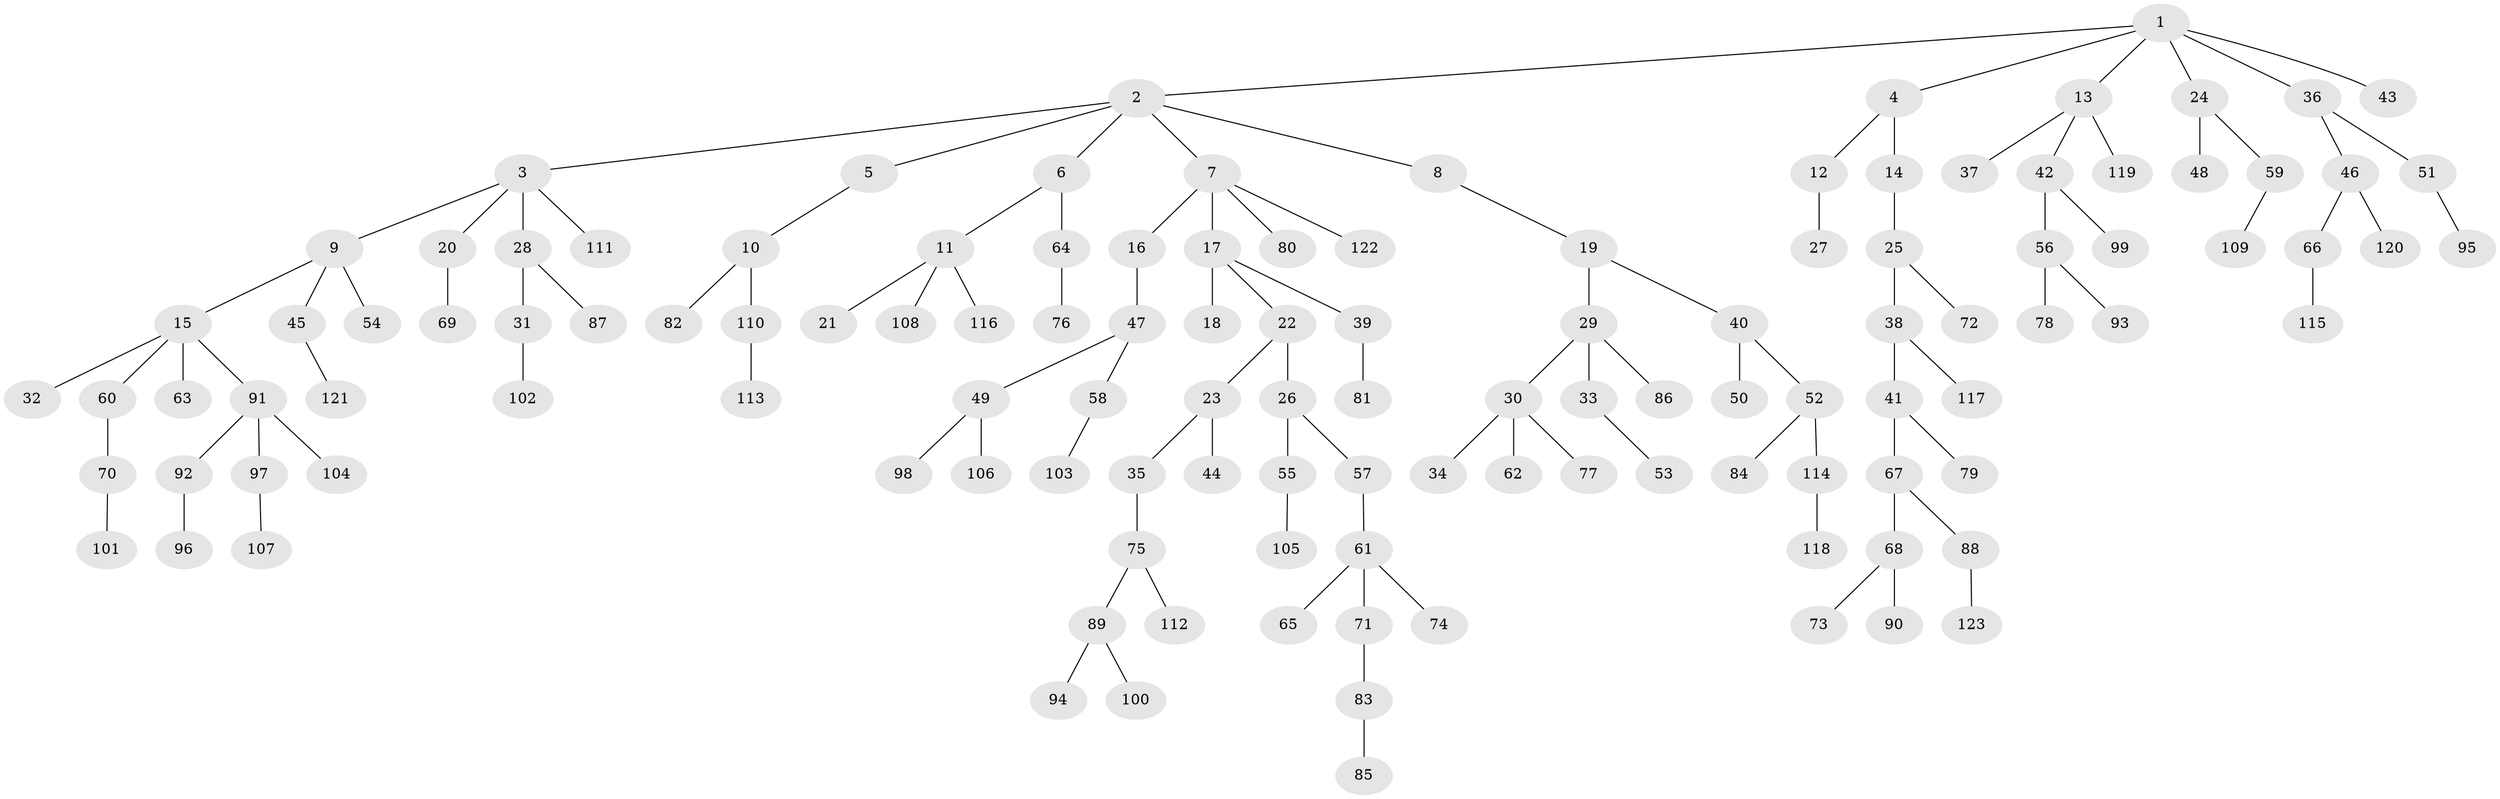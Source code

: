 // Generated by graph-tools (version 1.1) at 2025/02/03/09/25 03:02:28]
// undirected, 123 vertices, 122 edges
graph export_dot {
graph [start="1"]
  node [color=gray90,style=filled];
  1;
  2;
  3;
  4;
  5;
  6;
  7;
  8;
  9;
  10;
  11;
  12;
  13;
  14;
  15;
  16;
  17;
  18;
  19;
  20;
  21;
  22;
  23;
  24;
  25;
  26;
  27;
  28;
  29;
  30;
  31;
  32;
  33;
  34;
  35;
  36;
  37;
  38;
  39;
  40;
  41;
  42;
  43;
  44;
  45;
  46;
  47;
  48;
  49;
  50;
  51;
  52;
  53;
  54;
  55;
  56;
  57;
  58;
  59;
  60;
  61;
  62;
  63;
  64;
  65;
  66;
  67;
  68;
  69;
  70;
  71;
  72;
  73;
  74;
  75;
  76;
  77;
  78;
  79;
  80;
  81;
  82;
  83;
  84;
  85;
  86;
  87;
  88;
  89;
  90;
  91;
  92;
  93;
  94;
  95;
  96;
  97;
  98;
  99;
  100;
  101;
  102;
  103;
  104;
  105;
  106;
  107;
  108;
  109;
  110;
  111;
  112;
  113;
  114;
  115;
  116;
  117;
  118;
  119;
  120;
  121;
  122;
  123;
  1 -- 2;
  1 -- 4;
  1 -- 13;
  1 -- 24;
  1 -- 36;
  1 -- 43;
  2 -- 3;
  2 -- 5;
  2 -- 6;
  2 -- 7;
  2 -- 8;
  3 -- 9;
  3 -- 20;
  3 -- 28;
  3 -- 111;
  4 -- 12;
  4 -- 14;
  5 -- 10;
  6 -- 11;
  6 -- 64;
  7 -- 16;
  7 -- 17;
  7 -- 80;
  7 -- 122;
  8 -- 19;
  9 -- 15;
  9 -- 45;
  9 -- 54;
  10 -- 82;
  10 -- 110;
  11 -- 21;
  11 -- 108;
  11 -- 116;
  12 -- 27;
  13 -- 37;
  13 -- 42;
  13 -- 119;
  14 -- 25;
  15 -- 32;
  15 -- 60;
  15 -- 63;
  15 -- 91;
  16 -- 47;
  17 -- 18;
  17 -- 22;
  17 -- 39;
  19 -- 29;
  19 -- 40;
  20 -- 69;
  22 -- 23;
  22 -- 26;
  23 -- 35;
  23 -- 44;
  24 -- 48;
  24 -- 59;
  25 -- 38;
  25 -- 72;
  26 -- 55;
  26 -- 57;
  28 -- 31;
  28 -- 87;
  29 -- 30;
  29 -- 33;
  29 -- 86;
  30 -- 34;
  30 -- 62;
  30 -- 77;
  31 -- 102;
  33 -- 53;
  35 -- 75;
  36 -- 46;
  36 -- 51;
  38 -- 41;
  38 -- 117;
  39 -- 81;
  40 -- 50;
  40 -- 52;
  41 -- 67;
  41 -- 79;
  42 -- 56;
  42 -- 99;
  45 -- 121;
  46 -- 66;
  46 -- 120;
  47 -- 49;
  47 -- 58;
  49 -- 98;
  49 -- 106;
  51 -- 95;
  52 -- 84;
  52 -- 114;
  55 -- 105;
  56 -- 78;
  56 -- 93;
  57 -- 61;
  58 -- 103;
  59 -- 109;
  60 -- 70;
  61 -- 65;
  61 -- 71;
  61 -- 74;
  64 -- 76;
  66 -- 115;
  67 -- 68;
  67 -- 88;
  68 -- 73;
  68 -- 90;
  70 -- 101;
  71 -- 83;
  75 -- 89;
  75 -- 112;
  83 -- 85;
  88 -- 123;
  89 -- 94;
  89 -- 100;
  91 -- 92;
  91 -- 97;
  91 -- 104;
  92 -- 96;
  97 -- 107;
  110 -- 113;
  114 -- 118;
}
